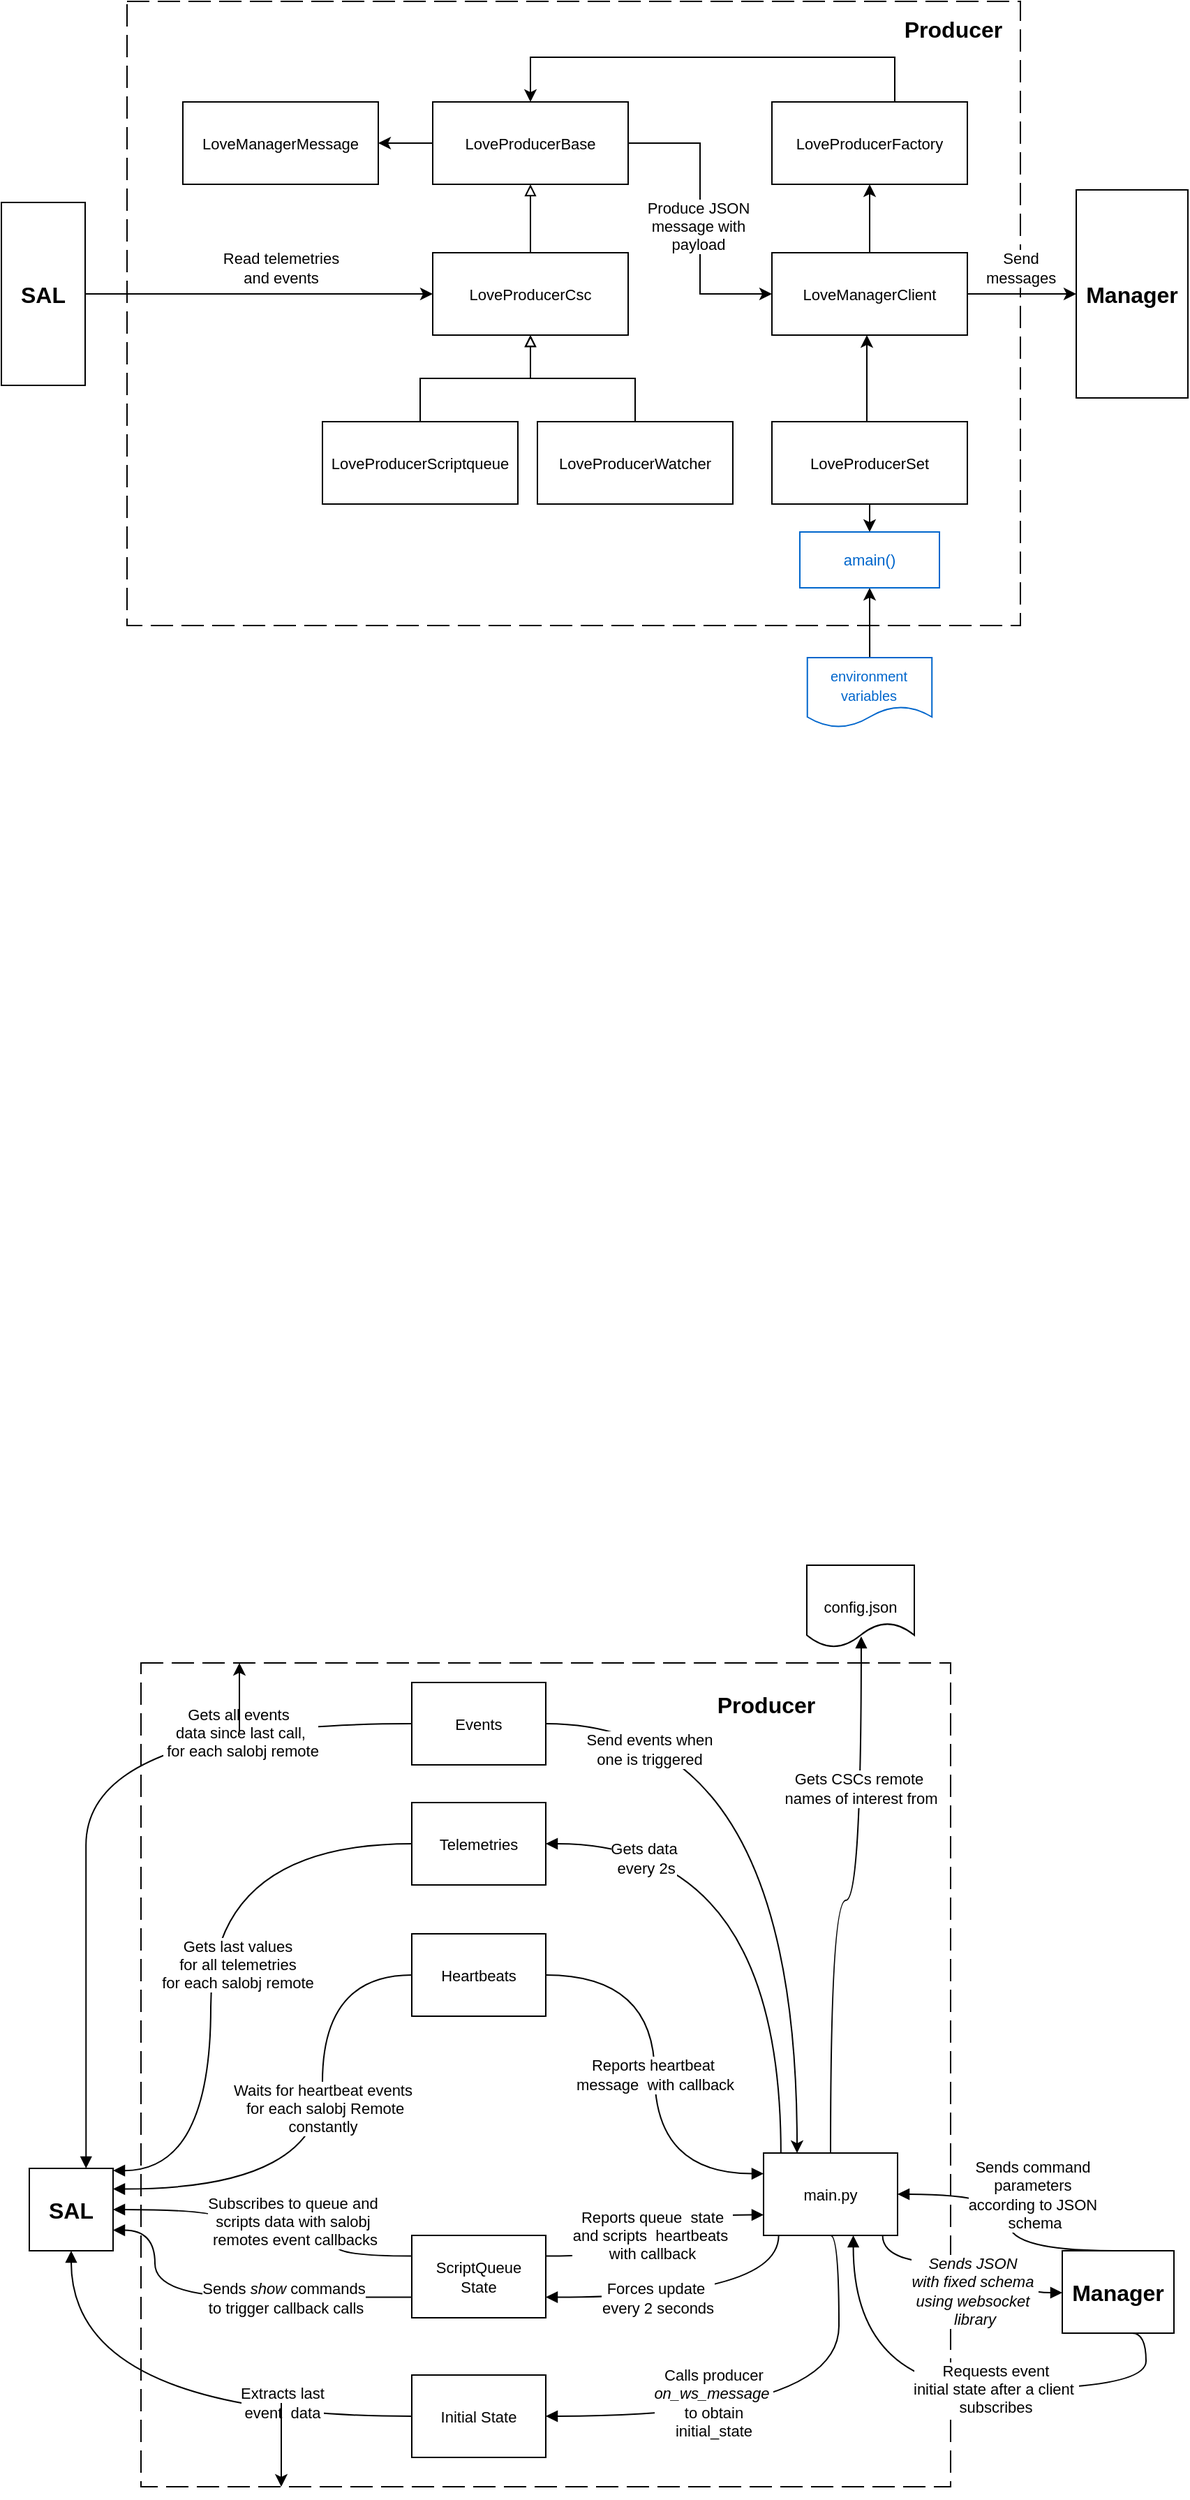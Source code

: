 <mxfile version="21.6.7" type="google">
  <diagram id="S8X9zugWxA_ZC4lc-A2S" name="Page-1">
    <mxGraphModel grid="1" page="1" gridSize="10" guides="1" tooltips="1" connect="1" arrows="1" fold="1" pageScale="1" pageWidth="850" pageHeight="1100" math="0" shadow="0">
      <root>
        <mxCell id="0" />
        <mxCell id="1" parent="0" />
        <UserObject label="" lucidchartObjectId="GT3MTJgxS-gf" id="wT6P_MaPZ7QrS6XtFfTw-1">
          <mxCell style="html=1;whiteSpace=wrap;;fontSize=11;spacing=3;strokeOpacity=100;fillOpacity=0;fillColor=#000000;dashed=1;dashPattern=16 6;gradientColor=#ffffff;" vertex="1" zOrder="0" parent="1">
            <mxGeometry x="90" y="-1080" width="640" height="447" as="geometry" />
          </mxCell>
        </UserObject>
        <UserObject label="&lt;b&gt;&lt;font style=&quot;font-size: 16px&quot;&gt;Manager&lt;/font&gt;&lt;/b&gt;" lucidchartObjectId="u6LM.tnHOIfR" id="wT6P_MaPZ7QrS6XtFfTw-3">
          <mxCell style="html=1;whiteSpace=wrap;;fontSize=11;fontColor=#000000;spacing=3;strokeOpacity=100;" vertex="1" zOrder="2" parent="1">
            <mxGeometry x="770" y="-945" width="80" height="149" as="geometry" />
          </mxCell>
        </UserObject>
        <UserObject label="&lt;b&gt;&lt;font style=&quot;font-size: 16px&quot;&gt;SAL&lt;/font&gt;&lt;/b&gt;" lucidchartObjectId="O6LMSiXaUcIe" id="wT6P_MaPZ7QrS6XtFfTw-4">
          <mxCell style="html=1;whiteSpace=wrap;;fontSize=11;fontColor=#000000;spacing=3;strokeOpacity=100;" vertex="1" zOrder="3" parent="1">
            <mxGeometry y="-936" width="60" height="131" as="geometry" />
          </mxCell>
        </UserObject>
        <UserObject label="&lt;font style=&quot;font-size: 16px&quot;&gt;Producer&lt;/font&gt;" lucidchartObjectId="8U3MgBVKM31D" id="wT6P_MaPZ7QrS6XtFfTw-34">
          <mxCell style="html=1;whiteSpace=wrap;;fontSize=19;fontColor=#000000;fontStyle=1;spacing=3;strokeOpacity=0;fillOpacity=0;fillColor=#ffffff;" vertex="1" zOrder="27" parent="1">
            <mxGeometry x="634" y="-1080" width="96" height="40" as="geometry" />
          </mxCell>
        </UserObject>
        <UserObject label="" lucidchartObjectId="GT3MTJgxS-gf" id="DwIG91w8eqEYA4OjXnhD-1">
          <mxCell style="html=1;whiteSpace=wrap;;fontSize=11;spacing=3;strokeOpacity=100;fillOpacity=0;fillColor=#000000;dashed=1;dashPattern=16 6;gradientColor=#ffffff;" vertex="1" zOrder="0" parent="1">
            <mxGeometry x="100" y="110" width="580" height="590" as="geometry" />
          </mxCell>
        </UserObject>
        <mxCell id="DwIG91w8eqEYA4OjXnhD-2" style="edgeStyle=orthogonalEdgeStyle;rounded=0;orthogonalLoop=1;jettySize=auto;html=1;entryX=0.25;entryY=0;entryDx=0;entryDy=0;curved=1;" edge="1" parent="1" source="DwIG91w8eqEYA4OjXnhD-4" target="DwIG91w8eqEYA4OjXnhD-9">
          <mxGeometry relative="1" as="geometry" />
        </mxCell>
        <mxCell id="DwIG91w8eqEYA4OjXnhD-3" value="Send events when&lt;br&gt;one is triggered" style="edgeLabel;html=1;align=center;verticalAlign=middle;resizable=0;points=[];" connectable="0" vertex="1" parent="DwIG91w8eqEYA4OjXnhD-2">
          <mxGeometry x="-0.698" y="-18" relative="1" as="geometry">
            <mxPoint as="offset" />
          </mxGeometry>
        </mxCell>
        <UserObject label="Events" lucidchartObjectId="G4LMOLdaqRaX" id="DwIG91w8eqEYA4OjXnhD-4">
          <mxCell style="html=1;whiteSpace=wrap;;fontSize=11;fontColor=#000000;spacing=3;strokeOpacity=100;" vertex="1" zOrder="1" parent="1">
            <mxGeometry x="294" y="124" width="96" height="59" as="geometry" />
          </mxCell>
        </UserObject>
        <UserObject label="&lt;b&gt;&lt;font style=&quot;font-size: 16px&quot;&gt;Manager&lt;/font&gt;&lt;/b&gt;" lucidchartObjectId="u6LM.tnHOIfR" id="DwIG91w8eqEYA4OjXnhD-5">
          <mxCell style="html=1;whiteSpace=wrap;;fontSize=11;fontColor=#000000;spacing=3;strokeOpacity=100;" vertex="1" zOrder="2" parent="1">
            <mxGeometry x="760" y="531" width="80" height="59" as="geometry" />
          </mxCell>
        </UserObject>
        <UserObject label="&lt;b&gt;&lt;font style=&quot;font-size: 16px&quot;&gt;SAL&lt;/font&gt;&lt;/b&gt;" lucidchartObjectId="O6LMSiXaUcIe" id="DwIG91w8eqEYA4OjXnhD-6">
          <mxCell style="html=1;whiteSpace=wrap;;fontSize=11;fontColor=#000000;spacing=3;strokeOpacity=100;" vertex="1" zOrder="3" parent="1">
            <mxGeometry x="20" y="472" width="60" height="59" as="geometry" />
          </mxCell>
        </UserObject>
        <UserObject label="Heartbeats" lucidchartObjectId=".g3MWFg-sE8c" id="DwIG91w8eqEYA4OjXnhD-7">
          <mxCell style="html=1;whiteSpace=wrap;;fontSize=11;fontColor=#000000;spacing=3;strokeOpacity=100;" vertex="1" zOrder="4" parent="1">
            <mxGeometry x="294" y="304" width="96" height="59" as="geometry" />
          </mxCell>
        </UserObject>
        <UserObject label="ScriptQueue&#xa;State" lucidchartObjectId="eh3Mebcq.o85" id="DwIG91w8eqEYA4OjXnhD-8">
          <mxCell style="html=1;whiteSpace=wrap;;fontSize=11;fontColor=#000000;spacing=3;strokeOpacity=100;" vertex="1" zOrder="5" parent="1">
            <mxGeometry x="294" y="520" width="96" height="59" as="geometry" />
          </mxCell>
        </UserObject>
        <UserObject label="main.py" lucidchartObjectId="6h3Mt0NR0N~k" id="DwIG91w8eqEYA4OjXnhD-9">
          <mxCell style="html=1;whiteSpace=wrap;;fontSize=11;fontColor=#000000;spacing=3;strokeOpacity=100;" vertex="1" zOrder="7" parent="1">
            <mxGeometry x="546" y="461" width="96" height="59" as="geometry" />
          </mxCell>
        </UserObject>
        <UserObject label="" lucidchartObjectId=".i3M8aowqN~P" id="DwIG91w8eqEYA4OjXnhD-10">
          <mxCell style="html=1;jettySize=18;fontSize=11;rounded=1;arcSize=0;edgeStyle=orthogonalEdgeStyle;curved=1;startArrow=none;;endArrow=block;endFill=1;;exitX=0.122;exitY=-0.01;exitPerimeter=1;entryX=1;entryY=0.5;entryDx=0;entryDy=0;" edge="1" parent="1" source="DwIG91w8eqEYA4OjXnhD-9" target="DwIG91w8eqEYA4OjXnhD-48">
            <mxGeometry width="100" height="100" relative="1" as="geometry">
              <Array as="points" />
            </mxGeometry>
          </mxCell>
        </UserObject>
        <mxCell id="DwIG91w8eqEYA4OjXnhD-11" value="Gets data&lt;br&gt; every 2s" style="text;html=1;resizable=0;labelBackgroundColor=#ffffff;align=center;verticalAlign=middle;fontColor=#000000;;fontSize=11;" vertex="1" parent="DwIG91w8eqEYA4OjXnhD-10">
          <mxGeometry x="-0.188" relative="1" as="geometry">
            <mxPoint x="-98.4" y="-53" as="offset" />
          </mxGeometry>
        </mxCell>
        <UserObject label="" lucidchartObjectId="kj3MnXK1OQGl" id="DwIG91w8eqEYA4OjXnhD-12">
          <mxCell style="html=1;jettySize=18;fontSize=11;rounded=1;arcSize=0;edgeStyle=orthogonalEdgeStyle;curved=1;startArrow=none;;endArrow=block;endFill=1;;exitX=1.006;exitY=0.5;exitPerimeter=1;entryX=0;entryY=0.25;entryDx=0;entryDy=0;" edge="1" parent="1" source="DwIG91w8eqEYA4OjXnhD-7" target="DwIG91w8eqEYA4OjXnhD-9">
            <mxGeometry width="100" height="100" relative="1" as="geometry">
              <Array as="points" />
            </mxGeometry>
          </mxCell>
        </UserObject>
        <mxCell id="DwIG91w8eqEYA4OjXnhD-13" value="Reports heartbeat &lt;br&gt;message  with callback" style="text;html=1;resizable=0;labelBackgroundColor=#ffffff;align=center;verticalAlign=middle;fontColor=#000000;;fontSize=11;" vertex="1" parent="DwIG91w8eqEYA4OjXnhD-12">
          <mxGeometry relative="1" as="geometry" />
        </mxCell>
        <UserObject label="" lucidchartObjectId="Pl3MuHLBRfa3" id="DwIG91w8eqEYA4OjXnhD-14">
          <mxCell style="html=1;jettySize=18;fontSize=11;rounded=1;arcSize=0;edgeStyle=orthogonalEdgeStyle;curved=1;startArrow=none;;endArrow=block;endFill=1;;exitX=1;exitY=0.25;entryX=0;entryY=0.75;entryDx=0;entryDy=0;exitDx=0;exitDy=0;" edge="1" parent="1" source="DwIG91w8eqEYA4OjXnhD-8" target="DwIG91w8eqEYA4OjXnhD-9">
            <mxGeometry width="100" height="100" relative="1" as="geometry">
              <Array as="points" />
            </mxGeometry>
          </mxCell>
        </UserObject>
        <mxCell id="DwIG91w8eqEYA4OjXnhD-15" value="Reports queue  state&lt;br&gt;and scripts  heartbeats &lt;br&gt;with callback" style="text;html=1;resizable=0;labelBackgroundColor=#ffffff;align=center;verticalAlign=middle;fontColor=#000000;;fontSize=11;" vertex="1" parent="DwIG91w8eqEYA4OjXnhD-14">
          <mxGeometry x="-0.345" relative="1" as="geometry">
            <mxPoint x="14.67" y="-14.81" as="offset" />
          </mxGeometry>
        </mxCell>
        <UserObject label="" lucidchartObjectId="gm3MIP84h4Yo" id="DwIG91w8eqEYA4OjXnhD-16">
          <mxCell style="html=1;jettySize=18;fontSize=11;rounded=1;arcSize=0;edgeStyle=orthogonalEdgeStyle;curved=1;startArrow=none;;endArrow=block;endFill=1;;exitX=0.105;exitY=1.01;exitPerimeter=1;entryX=1;entryY=0.75;entryDx=0;entryDy=0;" edge="1" parent="1" source="DwIG91w8eqEYA4OjXnhD-9" target="DwIG91w8eqEYA4OjXnhD-8">
            <mxGeometry width="100" height="100" relative="1" as="geometry">
              <Array as="points" />
            </mxGeometry>
          </mxCell>
        </UserObject>
        <mxCell id="DwIG91w8eqEYA4OjXnhD-17" value="Forces update &lt;br&gt;every 2 seconds" style="text;html=1;resizable=0;labelBackgroundColor=#ffffff;align=center;verticalAlign=middle;fontColor=#000000;;fontSize=11;" vertex="1" parent="DwIG91w8eqEYA4OjXnhD-16">
          <mxGeometry relative="1" as="geometry">
            <mxPoint x="-25.55" as="offset" />
          </mxGeometry>
        </mxCell>
        <UserObject label="" lucidchartObjectId="Yt3MuDJROcO4" id="DwIG91w8eqEYA4OjXnhD-18">
          <mxCell style="html=1;jettySize=18;fontSize=11;rounded=1;arcSize=0;edgeStyle=orthogonalEdgeStyle;curved=1;startArrow=none;;endArrow=block;endFill=1;;exitX=-0.006;exitY=0.5;exitPerimeter=1;entryX=0.681;entryY=-0.01;entryPerimeter=1;" edge="1" parent="1" source="DwIG91w8eqEYA4OjXnhD-4" target="DwIG91w8eqEYA4OjXnhD-6">
            <mxGeometry width="100" height="100" relative="1" as="geometry">
              <Array as="points" />
            </mxGeometry>
          </mxCell>
        </UserObject>
        <mxCell id="DwIG91w8eqEYA4OjXnhD-19" value="Gets all events &lt;br&gt;data since last call,&lt;br&gt; for each salobj remote " style="text;html=1;resizable=0;labelBackgroundColor=#ffffff;align=center;verticalAlign=middle;fontColor=#000000;;fontSize=11;" vertex="1" parent="DwIG91w8eqEYA4OjXnhD-18">
          <mxGeometry x="-0.418" relative="1" as="geometry">
            <mxPoint x="37" y="6.49" as="offset" />
          </mxGeometry>
        </mxCell>
        <mxCell id="DwIG91w8eqEYA4OjXnhD-20" style="edgeStyle=orthogonalEdgeStyle;rounded=0;orthogonalLoop=1;jettySize=auto;html=1;exitX=0;exitY=0;exitDx=0;exitDy=0;" edge="1" parent="1" source="DwIG91w8eqEYA4OjXnhD-19" target="DwIG91w8eqEYA4OjXnhD-1">
          <mxGeometry relative="1" as="geometry" />
        </mxCell>
        <UserObject label="config.json" lucidchartObjectId="Uz3MTHXA16VP" id="DwIG91w8eqEYA4OjXnhD-21">
          <mxCell style="html=1;whiteSpace=wrap;shape=document;fontSize=11;fontColor=#000000;spacing=3;strokeOpacity=100;" vertex="1" zOrder="18" parent="1">
            <mxGeometry x="577" y="40" width="77" height="59" as="geometry" />
          </mxCell>
        </UserObject>
        <UserObject label="" lucidchartObjectId="3z3MLnT6mmmS" id="DwIG91w8eqEYA4OjXnhD-22">
          <mxCell style="html=1;jettySize=18;fontSize=11;rounded=1;arcSize=0;edgeStyle=orthogonalEdgeStyle;curved=1;startArrow=none;;endArrow=block;endFill=1;;exitX=0.5;exitY=-0.01;exitPerimeter=1;entryX=0.506;entryY=0.864;entryPerimeter=0;entryDx=0;entryDy=0;" edge="1" parent="1" source="DwIG91w8eqEYA4OjXnhD-9" target="DwIG91w8eqEYA4OjXnhD-21">
            <mxGeometry width="100" height="100" relative="1" as="geometry">
              <Array as="points" />
            </mxGeometry>
          </mxCell>
        </UserObject>
        <mxCell id="DwIG91w8eqEYA4OjXnhD-23" value="Gets CSCs remote&lt;br&gt; names of interest from" style="text;html=1;resizable=0;labelBackgroundColor=#ffffff;align=center;verticalAlign=middle;fontColor=#000000;;fontSize=11;" vertex="1" parent="DwIG91w8eqEYA4OjXnhD-22">
          <mxGeometry relative="1" as="geometry">
            <mxPoint x="5" y="-80" as="offset" />
          </mxGeometry>
        </mxCell>
        <UserObject label="" lucidchartObjectId="PB3MAJR0T39x" id="DwIG91w8eqEYA4OjXnhD-24">
          <mxCell style="html=1;jettySize=18;fontSize=11;rounded=1;arcSize=0;edgeStyle=orthogonalEdgeStyle;curved=1;startArrow=none;;endArrow=block;endFill=1;;exitX=0;exitY=0.5;entryX=1.01;entryY=0.017;entryPerimeter=1;exitDx=0;exitDy=0;" edge="1" parent="1" source="DwIG91w8eqEYA4OjXnhD-48" target="DwIG91w8eqEYA4OjXnhD-6">
            <mxGeometry width="100" height="100" relative="1" as="geometry">
              <Array as="points">
                <mxPoint x="150" y="240" />
                <mxPoint x="150" y="474" />
              </Array>
            </mxGeometry>
          </mxCell>
        </UserObject>
        <mxCell id="DwIG91w8eqEYA4OjXnhD-25" value="Gets last values&lt;br&gt; for all telemetries &lt;br&gt;for each salobj remote " style="text;html=1;resizable=0;labelBackgroundColor=#ffffff;align=center;verticalAlign=middle;fontColor=#000000;;fontSize=11;" vertex="1" parent="DwIG91w8eqEYA4OjXnhD-24">
          <mxGeometry x="-0.36" relative="1" as="geometry">
            <mxPoint x="18" y="86.24" as="offset" />
          </mxGeometry>
        </mxCell>
        <mxCell id="DwIG91w8eqEYA4OjXnhD-26" style="edgeStyle=orthogonalEdgeStyle;rounded=0;orthogonalLoop=1;jettySize=auto;html=1;exitX=0;exitY=0;exitDx=0;exitDy=0;" edge="1" parent="DwIG91w8eqEYA4OjXnhD-24" source="DwIG91w8eqEYA4OjXnhD-25" target="DwIG91w8eqEYA4OjXnhD-25">
          <mxGeometry relative="1" as="geometry" />
        </mxCell>
        <UserObject label="" lucidchartObjectId="FK3M6L9nDMdp" id="DwIG91w8eqEYA4OjXnhD-27">
          <mxCell style="html=1;jettySize=18;fontSize=11;rounded=1;arcSize=0;edgeStyle=orthogonalEdgeStyle;curved=1;startArrow=none;;endArrow=block;endFill=1;;entryX=1.01;entryY=0.5;entryPerimeter=1;exitX=0;exitY=0.25;exitDx=0;exitDy=0;" edge="1" parent="1" source="DwIG91w8eqEYA4OjXnhD-8" target="DwIG91w8eqEYA4OjXnhD-6">
            <mxGeometry width="100" height="100" relative="1" as="geometry">
              <Array as="points">
                <mxPoint x="240" y="535" />
                <mxPoint x="240" y="520" />
                <mxPoint x="162" y="520" />
                <mxPoint x="162" y="502" />
              </Array>
            </mxGeometry>
          </mxCell>
        </UserObject>
        <mxCell id="DwIG91w8eqEYA4OjXnhD-28" value="Subscribes to queue and &lt;br&gt;scripts data with salobj &lt;br&gt;remotes event callbacks" style="text;html=1;resizable=0;labelBackgroundColor=#ffffff;align=center;verticalAlign=middle;fontColor=#000000;;fontSize=11;" vertex="1" parent="DwIG91w8eqEYA4OjXnhD-27">
          <mxGeometry x="-0.296" relative="1" as="geometry">
            <mxPoint x="-11.8" y="-10" as="offset" />
          </mxGeometry>
        </mxCell>
        <mxCell id="DwIG91w8eqEYA4OjXnhD-29" style="edgeStyle=orthogonalEdgeStyle;rounded=0;orthogonalLoop=1;jettySize=auto;html=1;exitX=0;exitY=0;exitDx=0;exitDy=0;" edge="1" parent="DwIG91w8eqEYA4OjXnhD-27" source="DwIG91w8eqEYA4OjXnhD-28" target="DwIG91w8eqEYA4OjXnhD-28">
          <mxGeometry relative="1" as="geometry" />
        </mxCell>
        <UserObject label="" lucidchartObjectId="dS3MUDCLJW9y" id="DwIG91w8eqEYA4OjXnhD-30">
          <mxCell style="html=1;jettySize=18;fontSize=11;rounded=1;arcSize=0;edgeStyle=orthogonalEdgeStyle;curved=1;startArrow=none;;endArrow=block;endFill=1;;exitX=0;exitY=0.75;entryX=1;entryY=0.75;entryDx=0;entryDy=0;exitDx=0;exitDy=0;" edge="1" parent="1" source="DwIG91w8eqEYA4OjXnhD-8" target="DwIG91w8eqEYA4OjXnhD-6">
            <mxGeometry width="100" height="100" relative="1" as="geometry">
              <Array as="points">
                <mxPoint x="250" y="564" />
                <mxPoint x="110" y="564" />
                <mxPoint x="110" y="516" />
              </Array>
            </mxGeometry>
          </mxCell>
        </UserObject>
        <mxCell id="DwIG91w8eqEYA4OjXnhD-31" value="&lt;span style=&quot;color: rgb(0 , 0 , 0) ; text-align: center&quot;&gt;&lt;span style=&quot;font-style: normal ; color: rgb(0 , 0 , 0) ; text-align: center&quot;&gt;Sends &lt;/span&gt;&lt;span style=&quot;color: rgb(0 , 0 , 0) ; text-align: center&quot;&gt;show&lt;/span&gt;&lt;span style=&quot;font-style: normal ; color: rgb(0 , 0 , 0) ; text-align: center&quot;&gt; commands&lt;br&gt; to trigger callback calls&lt;/span&gt;&lt;/span&gt;" style="text;html=1;resizable=0;labelBackgroundColor=#ffffff;align=center;verticalAlign=middle;fontStyle=2;fontColor=#000000;;fontSize=11;" vertex="1" parent="DwIG91w8eqEYA4OjXnhD-30">
          <mxGeometry x="-0.516" relative="1" as="geometry">
            <mxPoint x="-28.4" as="offset" />
          </mxGeometry>
        </mxCell>
        <UserObject label="&lt;font style=&quot;font-size: 16px&quot;&gt;Producer&lt;/font&gt;" lucidchartObjectId="8U3MgBVKM31D" id="DwIG91w8eqEYA4OjXnhD-32">
          <mxCell style="html=1;whiteSpace=wrap;;fontSize=19;fontColor=#000000;fontStyle=1;spacing=3;strokeOpacity=0;fillOpacity=0;fillColor=#ffffff;" vertex="1" zOrder="27" parent="1">
            <mxGeometry x="500" y="110" width="96" height="59" as="geometry" />
          </mxCell>
        </UserObject>
        <UserObject label="" lucidchartObjectId="5Y3MFbPa70Lj" id="DwIG91w8eqEYA4OjXnhD-33">
          <mxCell style="html=1;jettySize=18;fontSize=11;rounded=1;arcSize=0;edgeStyle=orthogonalEdgeStyle;curved=1;startArrow=none;;endArrow=block;endFill=1;;exitX=-0.006;exitY=0.5;exitPerimeter=1;entryX=1;entryY=0.25;entryDx=0;entryDy=0;" edge="1" parent="1" source="DwIG91w8eqEYA4OjXnhD-7" target="DwIG91w8eqEYA4OjXnhD-6">
            <mxGeometry width="100" height="100" relative="1" as="geometry">
              <Array as="points">
                <mxPoint x="230" y="334" />
                <mxPoint x="230" y="487" />
              </Array>
            </mxGeometry>
          </mxCell>
        </UserObject>
        <mxCell id="DwIG91w8eqEYA4OjXnhD-34" value="Waits for heartbeat events&lt;br&gt; for each salobj Remote &lt;br&gt;constantly" style="text;html=1;resizable=0;labelBackgroundColor=#ffffff;align=center;verticalAlign=middle;fontColor=#000000;;fontSize=11;" vertex="1" parent="DwIG91w8eqEYA4OjXnhD-33">
          <mxGeometry x="-0.603" relative="1" as="geometry">
            <mxPoint y="86.48" as="offset" />
          </mxGeometry>
        </mxCell>
        <UserObject label="" lucidchartObjectId="~43MDxwU0Y_z" id="DwIG91w8eqEYA4OjXnhD-35">
          <mxCell style="html=1;jettySize=18;fontSize=11;rounded=1;arcSize=0;edgeStyle=orthogonalEdgeStyle;curved=1;startArrow=none;;endArrow=block;endFill=1;;exitX=0.896;exitY=1.01;exitPerimeter=1;" edge="1" parent="1" source="DwIG91w8eqEYA4OjXnhD-9">
            <mxGeometry width="100" height="100" relative="1" as="geometry">
              <Array as="points">
                <mxPoint x="631" y="540" />
                <mxPoint x="730" y="540" />
                <mxPoint x="730" y="561" />
              </Array>
              <mxPoint x="760" y="561" as="targetPoint" />
            </mxGeometry>
          </mxCell>
        </UserObject>
        <mxCell id="DwIG91w8eqEYA4OjXnhD-36" value="&lt;span style=&quot;color: #000000 ; text-align: center&quot;&gt;&lt;span style=&quot;color: #000000 ; text-align: center&quot;&gt;Sends JSON &lt;br&gt;with fixed schema &lt;br&gt;using &lt;/span&gt;&lt;span style=&quot;color: #000000 ; font-style: italic ; text-align: center&quot;&gt;websocket&lt;/span&gt; &lt;br&gt;library&lt;/span&gt;" style="text;html=1;resizable=0;labelBackgroundColor=#ffffff;align=center;verticalAlign=middle;fontStyle=2;fontColor=#000000;;fontSize=11;" vertex="1" parent="DwIG91w8eqEYA4OjXnhD-35">
          <mxGeometry relative="1" as="geometry">
            <mxPoint y="20.22" as="offset" />
          </mxGeometry>
        </mxCell>
        <UserObject label="" lucidchartObjectId="q53MY_tUMoVi" id="DwIG91w8eqEYA4OjXnhD-37">
          <mxCell style="html=1;jettySize=18;overflow=width;html=1;rounded=1;arcSize=0;edgeStyle=orthogonalEdgeStyle;curved=1;startArrow=none;;endArrow=block;endFill=1;;exitX=0.39;exitY=-0.01;exitPerimeter=1;entryX=1.006;entryY=0.5;entryPerimeter=1;" edge="1" parent="1" target="DwIG91w8eqEYA4OjXnhD-9">
            <mxGeometry width="100" height="100" relative="1" as="geometry">
              <Array as="points" />
              <mxPoint x="801.37" y="531" as="sourcePoint" />
            </mxGeometry>
          </mxCell>
        </UserObject>
        <mxCell id="DwIG91w8eqEYA4OjXnhD-38" value="Sends command &lt;br&gt;parameters &lt;br&gt;according to JSON &lt;br&gt;schema" style="text;html=1;resizable=0;labelBackgroundColor=#ffffff;align=center;verticalAlign=middle;fontColor=#000000;;fontSize=11;" vertex="1" parent="DwIG91w8eqEYA4OjXnhD-37">
          <mxGeometry x="-0.161" relative="1" as="geometry">
            <mxPoint x="18.28" y="-36.15" as="offset" />
          </mxGeometry>
        </mxCell>
        <UserObject label="Initial State" lucidchartObjectId="EbbPA75GKc3f" id="DwIG91w8eqEYA4OjXnhD-39">
          <mxCell style="html=1;whiteSpace=wrap;;fontSize=11;fontColor=#000000;spacing=3;strokeOpacity=100;" vertex="1" zOrder="31" parent="1">
            <mxGeometry x="294" y="620" width="96" height="59" as="geometry" />
          </mxCell>
        </UserObject>
        <UserObject label="" lucidchartObjectId="wcbP.zylDVwA" id="DwIG91w8eqEYA4OjXnhD-40">
          <mxCell style="html=1;jettySize=18;fontSize=11;rounded=1;arcSize=0;edgeStyle=orthogonalEdgeStyle;curved=1;startArrow=none;;endArrow=block;endFill=1;;exitX=-0.006;exitY=0.5;exitPerimeter=1;entryX=0.5;entryY=1.01;entryPerimeter=1;" edge="1" parent="1" source="DwIG91w8eqEYA4OjXnhD-39" target="DwIG91w8eqEYA4OjXnhD-6">
            <mxGeometry width="100" height="100" relative="1" as="geometry">
              <Array as="points" />
            </mxGeometry>
          </mxCell>
        </UserObject>
        <mxCell id="DwIG91w8eqEYA4OjXnhD-41" value="Extracts last&lt;br&gt;event  data" style="text;html=1;resizable=0;labelBackgroundColor=#ffffff;align=center;verticalAlign=middle;fontColor=#000000;;fontSize=11;" vertex="1" parent="DwIG91w8eqEYA4OjXnhD-40">
          <mxGeometry x="-0.235" relative="1" as="geometry">
            <mxPoint x="45" y="-9.5" as="offset" />
          </mxGeometry>
        </mxCell>
        <mxCell id="DwIG91w8eqEYA4OjXnhD-42" style="edgeStyle=orthogonalEdgeStyle;rounded=0;orthogonalLoop=1;jettySize=auto;html=1;exitX=0;exitY=0;exitDx=0;exitDy=0;" edge="1" parent="1" source="DwIG91w8eqEYA4OjXnhD-41" target="DwIG91w8eqEYA4OjXnhD-1">
          <mxGeometry relative="1" as="geometry" />
        </mxCell>
        <UserObject label="" lucidchartObjectId="NjbP50WpBl40" id="DwIG91w8eqEYA4OjXnhD-43">
          <mxCell style="html=1;jettySize=18;fontSize=11;rounded=1;arcSize=0;edgeStyle=orthogonalEdgeStyle;curved=1;startArrow=none;;endArrow=block;endFill=1;;exitX=0.5;exitY=1.01;exitPerimeter=1;entryX=0.673;entryY=1.01;entryPerimeter=1;" edge="1" parent="1" target="DwIG91w8eqEYA4OjXnhD-9">
            <mxGeometry width="100" height="100" relative="1" as="geometry">
              <Array as="points">
                <mxPoint x="820" y="630" />
                <mxPoint x="610" y="630" />
              </Array>
              <mxPoint x="810" y="590" as="sourcePoint" />
            </mxGeometry>
          </mxCell>
        </UserObject>
        <mxCell id="DwIG91w8eqEYA4OjXnhD-44" value="Requests event &lt;br&gt;initial state after a client &lt;br&gt;subscribes" style="text;html=1;resizable=0;labelBackgroundColor=#ffffff;align=center;verticalAlign=middle;fontColor=#000000;;fontSize=11;" vertex="1" parent="DwIG91w8eqEYA4OjXnhD-43">
          <mxGeometry x="-0.093" relative="1" as="geometry">
            <mxPoint x="9.67" as="offset" />
          </mxGeometry>
        </mxCell>
        <mxCell id="DwIG91w8eqEYA4OjXnhD-45" style="edgeStyle=orthogonalEdgeStyle;rounded=0;orthogonalLoop=1;jettySize=auto;html=1;exitX=0;exitY=0;exitDx=0;exitDy=0;" edge="1" parent="DwIG91w8eqEYA4OjXnhD-43" source="DwIG91w8eqEYA4OjXnhD-44" target="DwIG91w8eqEYA4OjXnhD-44">
          <mxGeometry relative="1" as="geometry" />
        </mxCell>
        <UserObject label="" lucidchartObjectId="okbP3wK9CPmq" id="DwIG91w8eqEYA4OjXnhD-46">
          <mxCell style="html=1;jettySize=18;fontSize=11;rounded=1;arcSize=0;edgeStyle=orthogonalEdgeStyle;curved=1;startArrow=none;;endArrow=block;endFill=1;;exitX=0.5;exitY=1.01;exitPerimeter=1;entryX=1;entryY=0.5;entryDx=0;entryDy=0;" edge="1" parent="1" source="DwIG91w8eqEYA4OjXnhD-9" target="DwIG91w8eqEYA4OjXnhD-39">
            <mxGeometry width="100" height="100" relative="1" as="geometry">
              <Array as="points">
                <mxPoint x="600" y="520" />
                <mxPoint x="600" y="650" />
              </Array>
            </mxGeometry>
          </mxCell>
        </UserObject>
        <mxCell id="DwIG91w8eqEYA4OjXnhD-47" value="Calls producer&lt;br&gt;&lt;i&gt;on_ws_message&lt;/i&gt; &lt;br&gt;to obtain &lt;br&gt;initial_state" style="text;html=1;resizable=0;labelBackgroundColor=#ffffff;align=center;verticalAlign=middle;fontColor=#000000;;fontSize=11;" vertex="1" parent="DwIG91w8eqEYA4OjXnhD-46">
          <mxGeometry x="0.403" relative="1" as="geometry">
            <mxPoint x="16.5" y="-9.5" as="offset" />
          </mxGeometry>
        </mxCell>
        <UserObject label="Telemetries" lucidchartObjectId="G4LMOLdaqRaX" id="DwIG91w8eqEYA4OjXnhD-48">
          <mxCell style="html=1;whiteSpace=wrap;;fontSize=11;fontColor=#000000;spacing=3;strokeOpacity=100;" vertex="1" zOrder="1" parent="1">
            <mxGeometry x="294" y="210" width="96" height="59" as="geometry" />
          </mxCell>
        </UserObject>
        <mxCell id="wvmozstWOixYp1jXJ1X4-16" value="" style="edgeStyle=orthogonalEdgeStyle;rounded=0;orthogonalLoop=1;jettySize=auto;html=1;" edge="1" parent="1" source="wvmozstWOixYp1jXJ1X4-3" target="wvmozstWOixYp1jXJ1X4-6">
          <mxGeometry relative="1" as="geometry" />
        </mxCell>
        <mxCell id="wvmozstWOixYp1jXJ1X4-18" style="rounded=0;orthogonalLoop=1;jettySize=auto;html=1;exitX=0;exitY=0.5;exitDx=0;exitDy=0;entryX=1;entryY=0.5;entryDx=0;entryDy=0;endArrow=none;endFill=0;startArrow=classic;startFill=1;edgeStyle=orthogonalEdgeStyle;" edge="1" parent="1" source="wvmozstWOixYp1jXJ1X4-3" target="wvmozstWOixYp1jXJ1X4-7">
          <mxGeometry relative="1" as="geometry" />
        </mxCell>
        <mxCell id="wvmozstWOixYp1jXJ1X4-31" value="Produce JSON&lt;br&gt;message with&lt;br&gt;payload" style="edgeLabel;html=1;align=center;verticalAlign=middle;resizable=0;points=[];" connectable="0" vertex="1" parent="wvmozstWOixYp1jXJ1X4-18">
          <mxGeometry x="-0.025" relative="1" as="geometry">
            <mxPoint x="-2" y="3" as="offset" />
          </mxGeometry>
        </mxCell>
        <mxCell id="wvmozstWOixYp1jXJ1X4-29" value="" style="edgeStyle=orthogonalEdgeStyle;curved=1;rounded=0;orthogonalLoop=1;jettySize=auto;html=1;" edge="1" parent="1" source="wvmozstWOixYp1jXJ1X4-3" target="wT6P_MaPZ7QrS6XtFfTw-3">
          <mxGeometry relative="1" as="geometry" />
        </mxCell>
        <mxCell id="wvmozstWOixYp1jXJ1X4-33" value="Send&lt;br&gt;messages" style="edgeLabel;html=1;align=center;verticalAlign=middle;resizable=0;points=[];" connectable="0" vertex="1" parent="wvmozstWOixYp1jXJ1X4-29">
          <mxGeometry x="0.167" y="1" relative="1" as="geometry">
            <mxPoint x="-8" y="-18" as="offset" />
          </mxGeometry>
        </mxCell>
        <UserObject label="LoveManagerClient" lucidchartObjectId="G4LMOLdaqRaX" id="wvmozstWOixYp1jXJ1X4-3">
          <mxCell style="html=1;whiteSpace=wrap;;fontSize=11;fontColor=#000000;spacing=3;strokeOpacity=100;" vertex="1" zOrder="1" parent="1">
            <mxGeometry x="552" y="-900" width="140" height="59" as="geometry" />
          </mxCell>
        </UserObject>
        <mxCell id="wvmozstWOixYp1jXJ1X4-36" style="edgeStyle=orthogonalEdgeStyle;rounded=0;orthogonalLoop=1;jettySize=auto;html=1;exitX=0.5;exitY=0;exitDx=0;exitDy=0;entryX=0.5;entryY=0;entryDx=0;entryDy=0;" edge="1" parent="1" source="wvmozstWOixYp1jXJ1X4-6" target="wvmozstWOixYp1jXJ1X4-7">
          <mxGeometry relative="1" as="geometry">
            <Array as="points">
              <mxPoint x="640" y="-1040" />
              <mxPoint x="379" y="-1040" />
            </Array>
          </mxGeometry>
        </mxCell>
        <UserObject label="LoveProducerFactory" lucidchartObjectId="G4LMOLdaqRaX" id="wvmozstWOixYp1jXJ1X4-6">
          <mxCell style="html=1;whiteSpace=wrap;;fontSize=11;fontColor=#000000;spacing=3;strokeOpacity=100;" vertex="1" zOrder="1" parent="1">
            <mxGeometry x="552" y="-1008" width="140" height="59" as="geometry" />
          </mxCell>
        </UserObject>
        <mxCell id="wvmozstWOixYp1jXJ1X4-14" value="" style="group" connectable="0" vertex="1" parent="1">
          <mxGeometry x="230" y="-1008" width="294" height="288" as="geometry" />
        </mxCell>
        <UserObject label="LoveProducerBase" lucidchartObjectId="G4LMOLdaqRaX" id="wvmozstWOixYp1jXJ1X4-7">
          <mxCell style="html=1;whiteSpace=wrap;;fontSize=11;fontColor=#000000;spacing=3;strokeOpacity=100;" vertex="1" zOrder="1" parent="wvmozstWOixYp1jXJ1X4-14">
            <mxGeometry x="79" width="140" height="59" as="geometry" />
          </mxCell>
        </UserObject>
        <mxCell id="wvmozstWOixYp1jXJ1X4-13" value="" style="edgeStyle=orthogonalEdgeStyle;rounded=0;orthogonalLoop=1;jettySize=auto;html=1;endArrow=block;endFill=0;" edge="1" parent="wvmozstWOixYp1jXJ1X4-14" source="wvmozstWOixYp1jXJ1X4-8" target="wvmozstWOixYp1jXJ1X4-7">
          <mxGeometry relative="1" as="geometry" />
        </mxCell>
        <UserObject label="LoveProducerCsc" lucidchartObjectId="G4LMOLdaqRaX" id="wvmozstWOixYp1jXJ1X4-8">
          <mxCell style="html=1;whiteSpace=wrap;;fontSize=11;fontColor=#000000;spacing=3;strokeOpacity=100;" vertex="1" zOrder="1" parent="wvmozstWOixYp1jXJ1X4-14">
            <mxGeometry x="79" y="108" width="140" height="59" as="geometry" />
          </mxCell>
        </UserObject>
        <mxCell id="wvmozstWOixYp1jXJ1X4-11" value="" style="edgeStyle=orthogonalEdgeStyle;rounded=0;orthogonalLoop=1;jettySize=auto;html=1;endArrow=block;endFill=0;" edge="1" parent="wvmozstWOixYp1jXJ1X4-14" source="wvmozstWOixYp1jXJ1X4-9" target="wvmozstWOixYp1jXJ1X4-8">
          <mxGeometry relative="1" as="geometry" />
        </mxCell>
        <UserObject label="LoveProducerScriptqueue" lucidchartObjectId="G4LMOLdaqRaX" id="wvmozstWOixYp1jXJ1X4-9">
          <mxCell style="html=1;whiteSpace=wrap;;fontSize=11;fontColor=#000000;spacing=3;strokeOpacity=100;" vertex="1" zOrder="1" parent="wvmozstWOixYp1jXJ1X4-14">
            <mxGeometry y="229" width="140" height="59" as="geometry" />
          </mxCell>
        </UserObject>
        <mxCell id="wvmozstWOixYp1jXJ1X4-12" value="" style="edgeStyle=orthogonalEdgeStyle;rounded=0;orthogonalLoop=1;jettySize=auto;html=1;endArrow=block;endFill=0;" edge="1" parent="wvmozstWOixYp1jXJ1X4-14" source="wvmozstWOixYp1jXJ1X4-10" target="wvmozstWOixYp1jXJ1X4-8">
          <mxGeometry relative="1" as="geometry" />
        </mxCell>
        <UserObject label="LoveProducerWatcher" lucidchartObjectId="G4LMOLdaqRaX" id="wvmozstWOixYp1jXJ1X4-10">
          <mxCell style="html=1;whiteSpace=wrap;;fontSize=11;fontColor=#000000;spacing=3;strokeOpacity=100;" vertex="1" zOrder="1" parent="wvmozstWOixYp1jXJ1X4-14">
            <mxGeometry x="154" y="229" width="140" height="59" as="geometry" />
          </mxCell>
        </UserObject>
        <mxCell id="wvmozstWOixYp1jXJ1X4-17" value="" style="edgeStyle=orthogonalEdgeStyle;rounded=0;orthogonalLoop=1;jettySize=auto;html=1;" edge="1" parent="1">
          <mxGeometry relative="1" as="geometry">
            <mxPoint x="620" y="-779" as="sourcePoint" />
            <mxPoint x="620" y="-841" as="targetPoint" />
          </mxGeometry>
        </mxCell>
        <mxCell id="wvmozstWOixYp1jXJ1X4-20" style="edgeStyle=orthogonalEdgeStyle;rounded=0;orthogonalLoop=1;jettySize=auto;html=1;exitX=0.5;exitY=1;exitDx=0;exitDy=0;entryX=0.5;entryY=0;entryDx=0;entryDy=0;" edge="1" parent="1" source="wvmozstWOixYp1jXJ1X4-15" target="wvmozstWOixYp1jXJ1X4-19">
          <mxGeometry relative="1" as="geometry" />
        </mxCell>
        <UserObject label="LoveProducerSet" lucidchartObjectId="G4LMOLdaqRaX" id="wvmozstWOixYp1jXJ1X4-15">
          <mxCell style="html=1;whiteSpace=wrap;;fontSize=11;fontColor=#000000;spacing=3;strokeOpacity=100;" vertex="1" zOrder="1" parent="1">
            <mxGeometry x="552" y="-779" width="140" height="59" as="geometry" />
          </mxCell>
        </UserObject>
        <mxCell id="wvmozstWOixYp1jXJ1X4-22" value="" style="edgeStyle=orthogonalEdgeStyle;rounded=0;orthogonalLoop=1;jettySize=auto;html=1;startArrow=classic;startFill=1;endArrow=none;endFill=0;" edge="1" parent="1" source="wvmozstWOixYp1jXJ1X4-19" target="wvmozstWOixYp1jXJ1X4-21">
          <mxGeometry relative="1" as="geometry" />
        </mxCell>
        <UserObject label="&lt;font color=&quot;#0066cc&quot;&gt;amain()&lt;/font&gt;" lucidchartObjectId="6h3Mt0NR0N~k" id="wvmozstWOixYp1jXJ1X4-19">
          <mxCell style="html=1;whiteSpace=wrap;;fontSize=11;fontColor=#000000;spacing=3;strokeOpacity=100;strokeColor=#0066CC;" vertex="1" zOrder="7" parent="1">
            <mxGeometry x="572" y="-700" width="100" height="40" as="geometry" />
          </mxCell>
        </UserObject>
        <UserObject label="&lt;font style=&quot;font-size: 10px;&quot; color=&quot;#0066cc&quot;&gt;environment&lt;br&gt;variables&lt;/font&gt;" lucidchartObjectId="Uz3MTHXA16VP" id="wvmozstWOixYp1jXJ1X4-21">
          <mxCell style="html=1;whiteSpace=wrap;shape=document;fontSize=11;fontColor=#000000;spacing=3;strokeOpacity=100;strokeColor=#0066CC;spacingBottom=10;" vertex="1" zOrder="18" parent="1">
            <mxGeometry x="577.37" y="-610" width="89.25" height="50" as="geometry" />
          </mxCell>
        </UserObject>
        <mxCell id="wvmozstWOixYp1jXJ1X4-27" value="" style="edgeStyle=orthogonalEdgeStyle;curved=1;rounded=0;orthogonalLoop=1;jettySize=auto;html=1;endArrow=none;endFill=0;startArrow=classic;startFill=1;" edge="1" parent="1" source="wvmozstWOixYp1jXJ1X4-8" target="wT6P_MaPZ7QrS6XtFfTw-4">
          <mxGeometry relative="1" as="geometry" />
        </mxCell>
        <mxCell id="wvmozstWOixYp1jXJ1X4-30" value="Read telemetries&lt;br&gt;and events" style="edgeLabel;html=1;align=center;verticalAlign=middle;resizable=0;points=[];" connectable="0" vertex="1" parent="wvmozstWOixYp1jXJ1X4-27">
          <mxGeometry x="0.092" y="-3" relative="1" as="geometry">
            <mxPoint x="27" y="-16" as="offset" />
          </mxGeometry>
        </mxCell>
        <UserObject label="LoveManagerMessage" lucidchartObjectId="G4LMOLdaqRaX" id="wvmozstWOixYp1jXJ1X4-45">
          <mxCell style="html=1;whiteSpace=wrap;;fontSize=11;fontColor=#000000;spacing=3;strokeOpacity=100;" vertex="1" zOrder="1" parent="1">
            <mxGeometry x="130" y="-1008" width="140" height="59" as="geometry" />
          </mxCell>
        </UserObject>
        <mxCell id="wvmozstWOixYp1jXJ1X4-49" value="" style="edgeStyle=orthogonalEdgeStyle;curved=1;rounded=0;orthogonalLoop=1;jettySize=auto;html=1;" edge="1" parent="1" source="wvmozstWOixYp1jXJ1X4-7" target="wvmozstWOixYp1jXJ1X4-45">
          <mxGeometry relative="1" as="geometry" />
        </mxCell>
      </root>
    </mxGraphModel>
  </diagram>
</mxfile>
